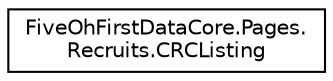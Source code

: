 digraph "Graphical Class Hierarchy"
{
 // LATEX_PDF_SIZE
  edge [fontname="Helvetica",fontsize="10",labelfontname="Helvetica",labelfontsize="10"];
  node [fontname="Helvetica",fontsize="10",shape=record];
  rankdir="LR";
  Node0 [label="FiveOhFirstDataCore.Pages.\lRecruits.CRCListing",height=0.2,width=0.4,color="black", fillcolor="white", style="filled",URL="$class_five_oh_first_data_core_1_1_pages_1_1_recruits_1_1_c_r_c_listing.html",tooltip=" "];
}
